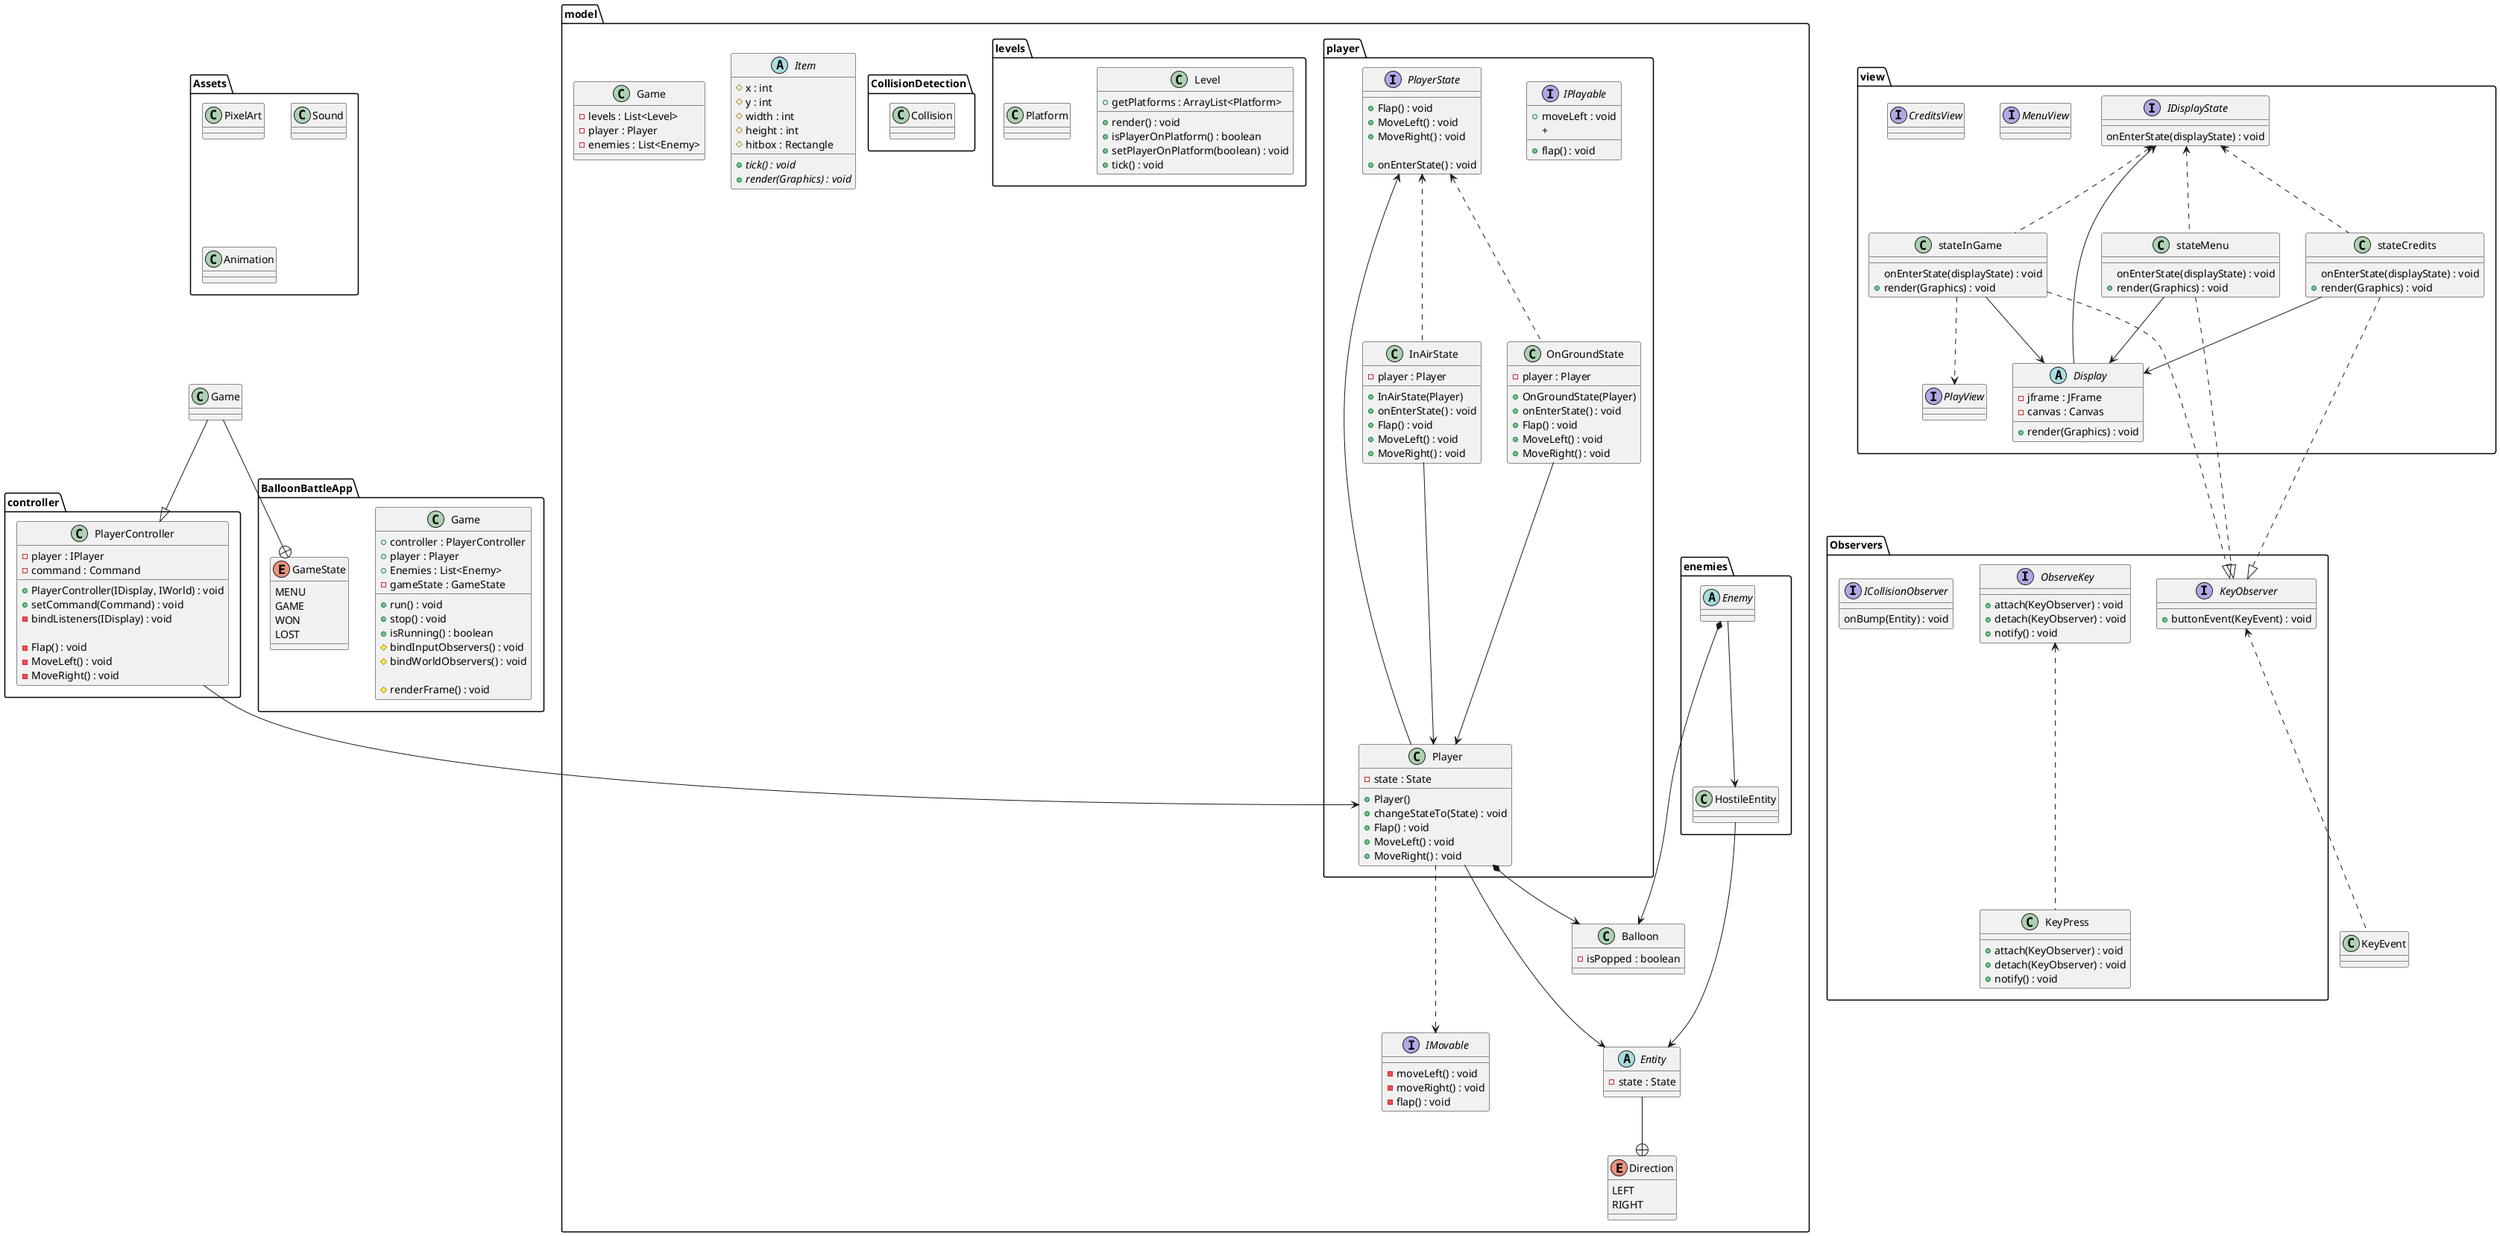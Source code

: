 @startuml
'https://plantuml.com/class-diagram

package controller {
    class PlayerController {
        -player : IPlayer
        -command : Command
        +PlayerController(IDisplay, IWorld) : void
        +setCommand(Command) : void
        -bindListeners(IDisplay) : void

        -Flap() : void
        -MoveLeft() : void
        -MoveRight() : void
    }

}

package Assets {
    class PixelArt {}
    class Sound {}
    class Animation {}

}


package view {

    interface IDisplayState {
        onEnterState(displayState) : void

    }

    class stateMenu {
        onEnterState(displayState) : void
        + render(Graphics) : void
    }

    class stateInGame {
        onEnterState(displayState) : void
        + render(Graphics) : void

    }

    class stateCredits {
        onEnterState(displayState) : void
        + render(Graphics) : void

    }

    abstract Display {
        - jframe : JFrame
        - canvas : Canvas
        + render(Graphics) : void
    }

    interface PlayView {

    }

    interface MenuView {

    }

    interface CreditsView {

    }

}



package Observers {
    class KeyPress {
        +attach(KeyObserver) : void
        +detach(KeyObserver) : void
        +notify() : void
     }

    interface ObserveKey {
        +attach(KeyObserver) : void
        +detach(KeyObserver) : void
        +notify() : void
    }


    interface KeyObserver {
        +buttonEvent(KeyEvent) : void

    }

    interface ICollisionObserver {
        onBump(Entity) : void
    }


}

package BalloonBattleApp {
    class Game {
        +controller : PlayerController
        +player : Player
        +Enemies : List<Enemy>
        -gameState : GameState
        +run() : void
        +stop() : void
        +isRunning() : boolean
        #bindInputObservers() : void
        #bindWorldObservers() : void

        #renderFrame() : void
    }

    enum GameState {
        MENU
        GAME
        WON
        LOST
    }
}

package model {
    class Balloon {
        -isPopped : boolean

    }

    package player {
        interface IPlayable {
            +flap() : void
            +moveLeft : void
            +
        }

        class InAirState {
            -player : Player
            +InAirState(Player)
            +onEnterState() : void
            +Flap() : void
            +MoveLeft() : void
            +MoveRight() : void

        }

        class OnGroundState {
            -player : Player
            +OnGroundState(Player)
            +onEnterState() : void
            +Flap() : void
            +MoveLeft() : void
            +MoveRight() : void
        }

        interface PlayerState {
            +Flap() : void
            +MoveLeft() : void
            +MoveRight() : void

            +onEnterState() : void
        }

        class Player {
            -state : State
            +Player()
            +changeStateTo(State) : void
            +Flap() : void
            +MoveLeft() : void
            +MoveRight() : void
        }

    }


    package enemies {

        abstract Enemy {}

        class HostileEntity {}


    }

    interface IMovable {
        -moveLeft() : void
        -moveRight() : void
        -flap() : void
    }

    Player ...> IMovable

    abstract Entity {
        - state : State

    }

    enum Direction {
        LEFT
        RIGHT
    }




    package levels {
        class Level {
        + render() : void
        + getPlatforms : ArrayList<Platform>
        + isPlayerOnPlatform() : boolean
        + setPlayerOnPlatform(boolean) : void
        + tick() : void
        }
            class Platform {}
    }

    abstract Item {
        # x : int
        # y : int
        # width : int
        # height : int
        # hitbox : Rectangle
        {abstract} + tick() : void
        {abstract} + render(Graphics) : void
    }

    class Game {
        - levels : List<Level>
        - player : Player
        - enemies : List<Enemy>
    }
    package CollisionDetection {
        class Collision{

        }
    }
}


Game --|> PlayerController

PlayerController --> Player

Game --+ GameState
Entity --+ Direction

InAirState ---> Player
OnGroundState ---> Player

Player *--> Balloon

Enemy *--> Balloon

Player ---> Entity
PlayerState <-- Player

PlayerState <... InAirState
PlayerState <... OnGroundState

Enemy --> HostileEntity
HostileEntity ---> Entity

IDisplayState <--- Display
IDisplayState <.. stateMenu
IDisplayState <.. stateCredits
IDisplayState <.. stateInGame
stateInGame --> Display
stateCredits --> Display
stateMenu --> Display
stateMenu ..-|> KeyObserver
stateCredits ...|> KeyObserver
stateInGame ...|> KeyObserver

ObserveKey <... KeyPress
KeyObserver <... KeyEvent

stateInGame ..> PlayView
@enduml